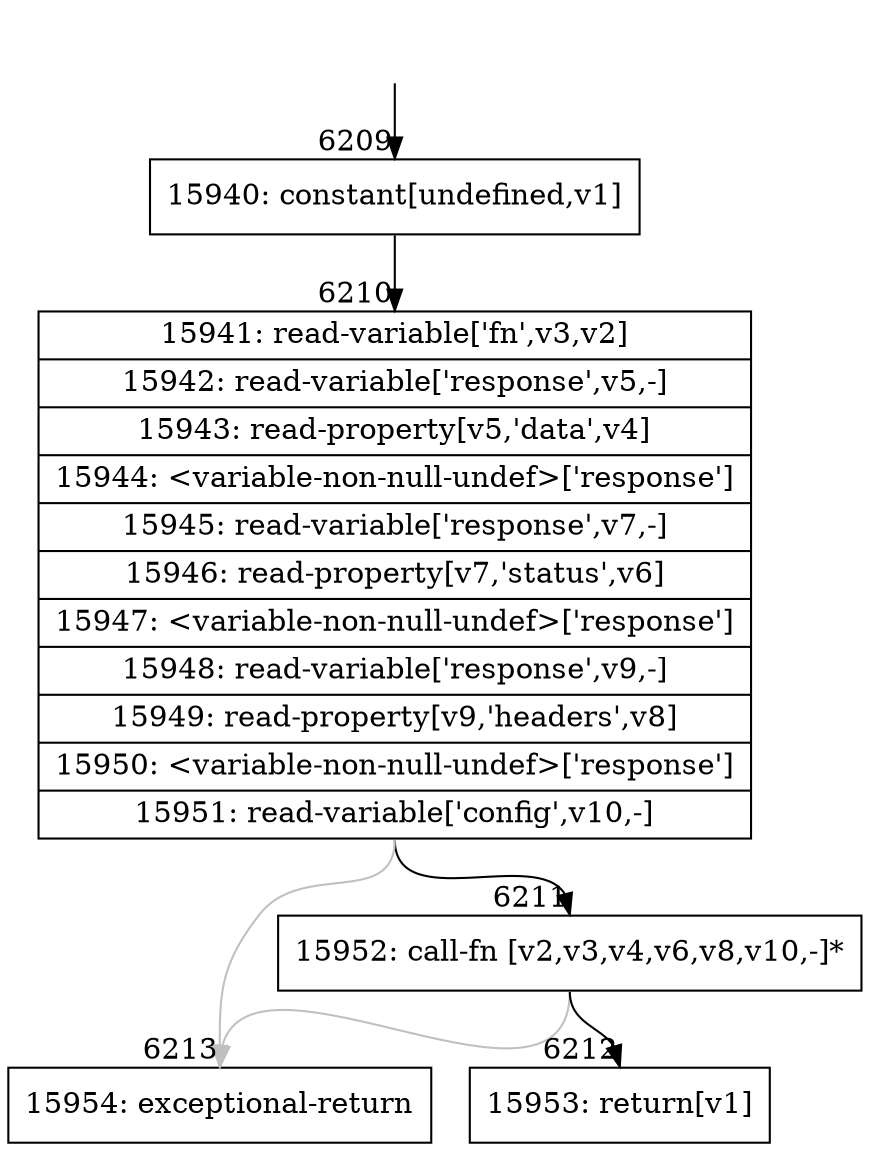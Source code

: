 digraph {
rankdir="TD"
BB_entry468[shape=none,label=""];
BB_entry468 -> BB6209 [tailport=s, headport=n, headlabel="    6209"]
BB6209 [shape=record label="{15940: constant[undefined,v1]}" ] 
BB6209 -> BB6210 [tailport=s, headport=n, headlabel="      6210"]
BB6210 [shape=record label="{15941: read-variable['fn',v3,v2]|15942: read-variable['response',v5,-]|15943: read-property[v5,'data',v4]|15944: \<variable-non-null-undef\>['response']|15945: read-variable['response',v7,-]|15946: read-property[v7,'status',v6]|15947: \<variable-non-null-undef\>['response']|15948: read-variable['response',v9,-]|15949: read-property[v9,'headers',v8]|15950: \<variable-non-null-undef\>['response']|15951: read-variable['config',v10,-]}" ] 
BB6210 -> BB6211 [tailport=s, headport=n, headlabel="      6211"]
BB6210 -> BB6213 [tailport=s, headport=n, color=gray, headlabel="      6213"]
BB6211 [shape=record label="{15952: call-fn [v2,v3,v4,v6,v8,v10,-]*}" ] 
BB6211 -> BB6212 [tailport=s, headport=n, headlabel="      6212"]
BB6211 -> BB6213 [tailport=s, headport=n, color=gray]
BB6212 [shape=record label="{15953: return[v1]}" ] 
BB6213 [shape=record label="{15954: exceptional-return}" ] 
//#$~ 10083
}
